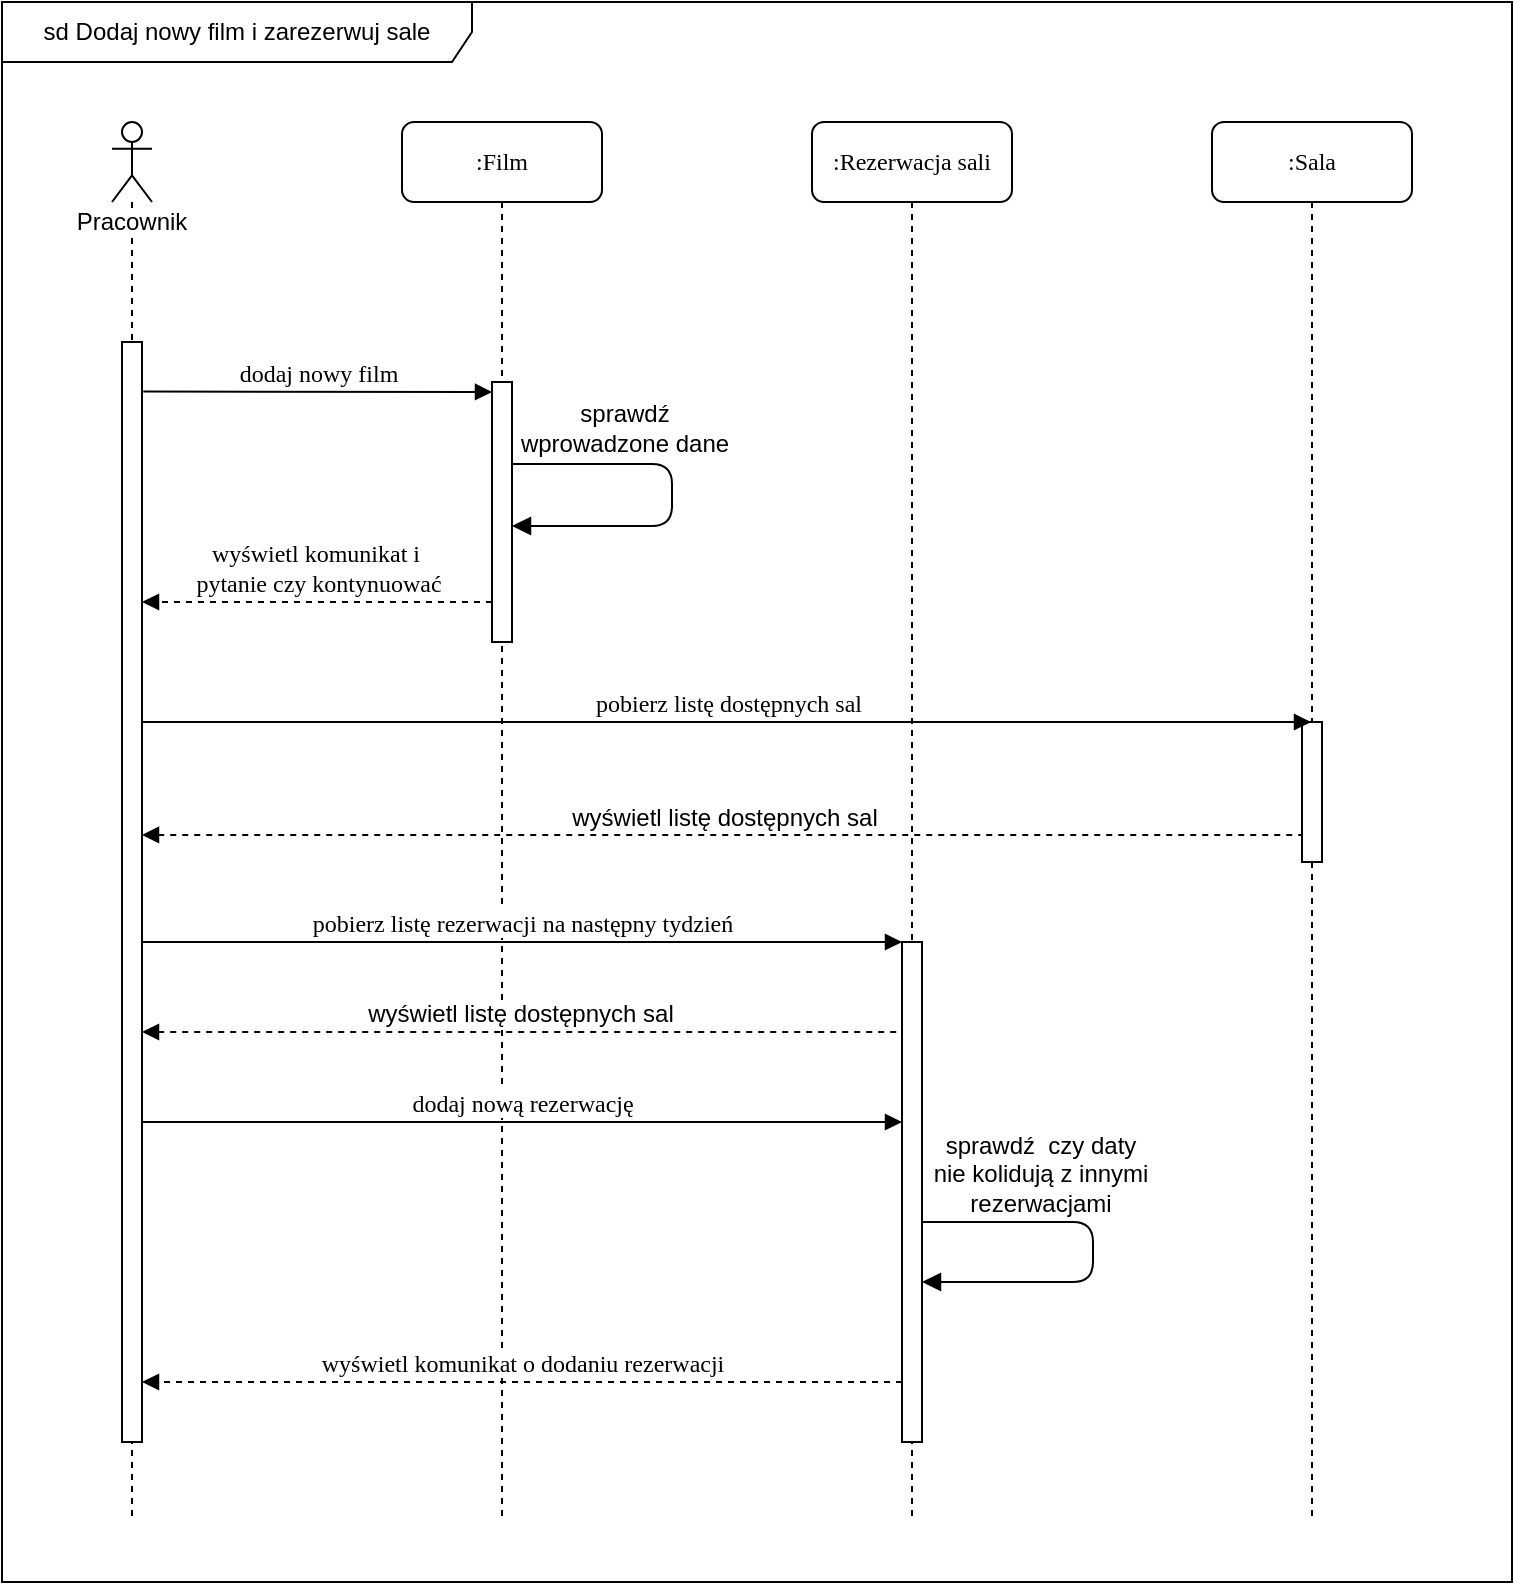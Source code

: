 <mxfile version="10.7.0" type="device"><diagram name="Page-1" id="13e1069c-82ec-6db2-03f1-153e76fe0fe0"><mxGraphModel dx="2439" dy="1116" grid="1" gridSize="10" guides="1" tooltips="1" connect="1" arrows="1" fold="1" page="1" pageScale="1" pageWidth="1100" pageHeight="850" background="#ffffff" math="0" shadow="0"><root><mxCell id="0"/><mxCell id="1" parent="0"/><mxCell id="DfDw_E9ojpc_raj2n472-34" value="sd Dodaj nowy film i zarezerwuj sale" style="shape=umlFrame;whiteSpace=wrap;html=1;width=235;height=30;" vertex="1" parent="1"><mxGeometry x="95" y="700" width="755" height="790" as="geometry"/></mxCell><mxCell id="DfDw_E9ojpc_raj2n472-3" value=":Film" style="shape=umlLifeline;perimeter=lifelinePerimeter;whiteSpace=wrap;html=1;container=1;collapsible=0;recursiveResize=0;outlineConnect=0;rounded=1;shadow=0;comic=0;labelBackgroundColor=none;strokeColor=#000000;strokeWidth=1;fillColor=#FFFFFF;fontFamily=Verdana;fontSize=12;fontColor=#000000;align=center;" vertex="1" parent="1"><mxGeometry x="295" y="760" width="100" height="700" as="geometry"/></mxCell><mxCell id="DfDw_E9ojpc_raj2n472-4" value="" style="html=1;points=[];perimeter=orthogonalPerimeter;rounded=0;shadow=0;comic=0;labelBackgroundColor=none;strokeColor=#000000;strokeWidth=1;fillColor=#FFFFFF;fontFamily=Verdana;fontSize=12;fontColor=#000000;align=center;" vertex="1" parent="DfDw_E9ojpc_raj2n472-3"><mxGeometry x="45" y="130" width="10" height="130" as="geometry"/></mxCell><mxCell id="DfDw_E9ojpc_raj2n472-5" value="Pracownik" style="shape=umlLifeline;participant=umlActor;perimeter=lifelinePerimeter;whiteSpace=wrap;html=1;container=1;collapsible=0;recursiveResize=0;verticalAlign=top;spacingTop=36;labelBackgroundColor=#ffffff;outlineConnect=0;" vertex="1" parent="1"><mxGeometry x="150" y="760" width="20" height="700" as="geometry"/></mxCell><mxCell id="DfDw_E9ojpc_raj2n472-1" value="" style="html=1;points=[];perimeter=orthogonalPerimeter;rounded=0;shadow=0;comic=0;labelBackgroundColor=none;strokeColor=#000000;strokeWidth=1;fillColor=#FFFFFF;fontFamily=Verdana;fontSize=12;fontColor=#000000;align=center;" vertex="1" parent="1"><mxGeometry x="155" y="870" width="10" height="550" as="geometry"/></mxCell><mxCell id="DfDw_E9ojpc_raj2n472-6" value="dodaj nowy film" style="html=1;verticalAlign=bottom;endArrow=block;labelBackgroundColor=none;fontFamily=Verdana;fontSize=12;edgeStyle=elbowEdgeStyle;elbow=vertical;exitX=1.067;exitY=0.045;exitDx=0;exitDy=0;exitPerimeter=0;" edge="1" parent="1" source="DfDw_E9ojpc_raj2n472-1" target="DfDw_E9ojpc_raj2n472-4"><mxGeometry relative="1" as="geometry"><mxPoint x="200" y="910" as="sourcePoint"/><mxPoint x="317.5" y="920" as="targetPoint"/><Array as="points"/></mxGeometry></mxCell><mxCell id="DfDw_E9ojpc_raj2n472-9" value="" style="endArrow=block;endFill=1;endSize=7;html=1;strokeWidth=1;startSize=2;" edge="1" parent="1"><mxGeometry width="160" relative="1" as="geometry"><mxPoint x="350" y="931" as="sourcePoint"/><mxPoint x="350" y="962" as="targetPoint"/><Array as="points"><mxPoint x="430" y="931"/><mxPoint x="430" y="962"/></Array></mxGeometry></mxCell><mxCell id="DfDw_E9ojpc_raj2n472-10" value="sprawdź &lt;br&gt;wprowadzone dane" style="text;html=1;resizable=0;points=[];align=center;verticalAlign=middle;labelBackgroundColor=#ffffff;" vertex="1" connectable="0" parent="DfDw_E9ojpc_raj2n472-9"><mxGeometry x="-0.437" y="1" relative="1" as="geometry"><mxPoint x="2" y="-17" as="offset"/></mxGeometry></mxCell><mxCell id="DfDw_E9ojpc_raj2n472-12" value="wyświetl komunikat i&amp;nbsp; &lt;br&gt;pytanie&amp;nbsp;czy kontynuować" style="html=1;verticalAlign=bottom;endArrow=block;labelBackgroundColor=none;fontFamily=Verdana;fontSize=12;edgeStyle=elbowEdgeStyle;elbow=vertical;dashed=1;" edge="1" parent="1" source="DfDw_E9ojpc_raj2n472-4" target="DfDw_E9ojpc_raj2n472-1"><mxGeometry relative="1" as="geometry"><mxPoint x="175.8" y="900" as="sourcePoint"/><mxPoint x="190" y="1010" as="targetPoint"/><Array as="points"><mxPoint x="260" y="1000"/></Array></mxGeometry></mxCell><mxCell id="DfDw_E9ojpc_raj2n472-18" value=":Rezerwacja sali" style="shape=umlLifeline;perimeter=lifelinePerimeter;whiteSpace=wrap;html=1;container=1;collapsible=0;recursiveResize=0;outlineConnect=0;rounded=1;shadow=0;comic=0;labelBackgroundColor=none;strokeColor=#000000;strokeWidth=1;fillColor=#FFFFFF;fontFamily=Verdana;fontSize=12;fontColor=#000000;align=center;" vertex="1" parent="1"><mxGeometry x="500" y="760" width="100" height="700" as="geometry"/></mxCell><mxCell id="DfDw_E9ojpc_raj2n472-19" value="" style="html=1;points=[];perimeter=orthogonalPerimeter;rounded=0;shadow=0;comic=0;labelBackgroundColor=none;strokeColor=#000000;strokeWidth=1;fillColor=#FFFFFF;fontFamily=Verdana;fontSize=12;fontColor=#000000;align=center;" vertex="1" parent="DfDw_E9ojpc_raj2n472-18"><mxGeometry x="45" y="410" width="10" height="250" as="geometry"/></mxCell><mxCell id="DfDw_E9ojpc_raj2n472-31" value="" style="endArrow=block;endFill=1;endSize=7;html=1;strokeWidth=1;startSize=2;" edge="1" parent="DfDw_E9ojpc_raj2n472-18" source="DfDw_E9ojpc_raj2n472-19" target="DfDw_E9ojpc_raj2n472-19"><mxGeometry width="160" relative="1" as="geometry"><mxPoint x="80.5" y="529" as="sourcePoint"/><mxPoint x="80.5" y="560" as="targetPoint"/><Array as="points"><mxPoint x="140.5" y="550"/><mxPoint x="140.5" y="580"/></Array></mxGeometry></mxCell><mxCell id="DfDw_E9ojpc_raj2n472-32" value="sprawdź&amp;nbsp; czy daty&lt;br&gt;nie kolidują z innymi&lt;br&gt;rezerwacjami&lt;br&gt;" style="text;html=1;resizable=0;points=[];align=center;verticalAlign=middle;labelBackgroundColor=#ffffff;" vertex="1" connectable="0" parent="DfDw_E9ojpc_raj2n472-31"><mxGeometry x="-0.437" y="1" relative="1" as="geometry"><mxPoint x="2" y="-23" as="offset"/></mxGeometry></mxCell><mxCell id="DfDw_E9ojpc_raj2n472-20" value=":Sala" style="shape=umlLifeline;perimeter=lifelinePerimeter;whiteSpace=wrap;html=1;container=1;collapsible=0;recursiveResize=0;outlineConnect=0;rounded=1;shadow=0;comic=0;labelBackgroundColor=none;strokeColor=#000000;strokeWidth=1;fillColor=#FFFFFF;fontFamily=Verdana;fontSize=12;fontColor=#000000;align=center;" vertex="1" parent="1"><mxGeometry x="700" y="760" width="100" height="700" as="geometry"/></mxCell><mxCell id="DfDw_E9ojpc_raj2n472-21" value="" style="html=1;points=[];perimeter=orthogonalPerimeter;rounded=0;shadow=0;comic=0;labelBackgroundColor=none;strokeColor=#000000;strokeWidth=1;fillColor=#FFFFFF;fontFamily=Verdana;fontSize=12;fontColor=#000000;align=center;" vertex="1" parent="DfDw_E9ojpc_raj2n472-20"><mxGeometry x="45" y="300" width="10" height="70" as="geometry"/></mxCell><mxCell id="DfDw_E9ojpc_raj2n472-22" value="pobierz listę dostępnych sal" style="html=1;verticalAlign=bottom;endArrow=block;labelBackgroundColor=none;fontFamily=Verdana;fontSize=12;edgeStyle=elbowEdgeStyle;elbow=vertical;" edge="1" parent="1" target="DfDw_E9ojpc_raj2n472-20"><mxGeometry relative="1" as="geometry"><mxPoint x="165" y="1060" as="sourcePoint"/><mxPoint x="379.5" y="1089.5" as="targetPoint"/><Array as="points"><mxPoint x="350" y="1060"/></Array></mxGeometry></mxCell><mxCell id="DfDw_E9ojpc_raj2n472-24" value="" style="endArrow=none;endFill=0;endSize=12;html=1;strokeWidth=1;dashed=1;startArrow=block;startFill=1;" edge="1" parent="1" target="DfDw_E9ojpc_raj2n472-21"><mxGeometry width="160" relative="1" as="geometry"><mxPoint x="165" y="1116.448" as="sourcePoint"/><mxPoint x="770" y="1116.448" as="targetPoint"/></mxGeometry></mxCell><mxCell id="DfDw_E9ojpc_raj2n472-28" value="&lt;span&gt;wyświetl listę dostępnych sal&lt;/span&gt;" style="text;html=1;resizable=0;points=[];align=center;verticalAlign=middle;labelBackgroundColor=#ffffff;" vertex="1" connectable="0" parent="DfDw_E9ojpc_raj2n472-24"><mxGeometry x="0.024" y="-1" relative="1" as="geometry"><mxPoint x="-6" y="-10" as="offset"/></mxGeometry></mxCell><mxCell id="DfDw_E9ojpc_raj2n472-26" value="pobierz listę rezerwacji na następny tydzień" style="html=1;verticalAlign=bottom;endArrow=block;labelBackgroundColor=#ffffff;fontFamily=Verdana;fontSize=12;edgeStyle=elbowEdgeStyle;elbow=vertical;" edge="1" parent="1" source="DfDw_E9ojpc_raj2n472-1" target="DfDw_E9ojpc_raj2n472-19"><mxGeometry relative="1" as="geometry"><mxPoint x="190" y="1280" as="sourcePoint"/><mxPoint x="404" y="1280.138" as="targetPoint"/><Array as="points"><mxPoint x="390" y="1170"/><mxPoint x="340" y="1220"/><mxPoint x="390" y="1350"/><mxPoint x="355" y="1260"/></Array></mxGeometry></mxCell><mxCell id="DfDw_E9ojpc_raj2n472-27" value="dodaj nową rezerwację" style="html=1;verticalAlign=bottom;endArrow=block;labelBackgroundColor=#ffffff;fontFamily=Verdana;fontSize=12;edgeStyle=elbowEdgeStyle;elbow=vertical;spacingLeft=0;" edge="1" parent="1" source="DfDw_E9ojpc_raj2n472-1" target="DfDw_E9ojpc_raj2n472-19"><mxGeometry relative="1" as="geometry"><mxPoint x="170" y="1219.5" as="sourcePoint"/><mxPoint x="549.5" y="1219.5" as="targetPoint"/><Array as="points"><mxPoint x="310" y="1260"/><mxPoint x="395" y="1219.5"/><mxPoint x="360" y="1129.5"/></Array></mxGeometry></mxCell><mxCell id="DfDw_E9ojpc_raj2n472-29" value="" style="endArrow=none;endFill=0;endSize=12;html=1;strokeWidth=1;dashed=1;startArrow=block;startFill=1;" edge="1" parent="1"><mxGeometry width="160" relative="1" as="geometry"><mxPoint x="165" y="1215.0" as="sourcePoint"/><mxPoint x="544.5" y="1215.0" as="targetPoint"/></mxGeometry></mxCell><mxCell id="DfDw_E9ojpc_raj2n472-30" value="&lt;span&gt;wyświetl listę dostępnych sal&lt;/span&gt;" style="text;html=1;resizable=0;points=[];align=center;verticalAlign=middle;labelBackgroundColor=#ffffff;" vertex="1" connectable="0" parent="DfDw_E9ojpc_raj2n472-29"><mxGeometry x="0.024" y="-1" relative="1" as="geometry"><mxPoint x="-6" y="-10" as="offset"/></mxGeometry></mxCell><mxCell id="DfDw_E9ojpc_raj2n472-33" value="wyświetl komunikat o dodaniu rezerwacji" style="html=1;verticalAlign=bottom;endArrow=block;labelBackgroundColor=#ffffff;fontFamily=Verdana;fontSize=12;edgeStyle=elbowEdgeStyle;elbow=vertical;dashed=1;" edge="1" parent="1" source="DfDw_E9ojpc_raj2n472-19" target="DfDw_E9ojpc_raj2n472-1"><mxGeometry relative="1" as="geometry"><mxPoint x="395" y="1360.0" as="sourcePoint"/><mxPoint x="220" y="1360.0" as="targetPoint"/><Array as="points"><mxPoint x="315" y="1390"/></Array></mxGeometry></mxCell></root></mxGraphModel></diagram></mxfile>